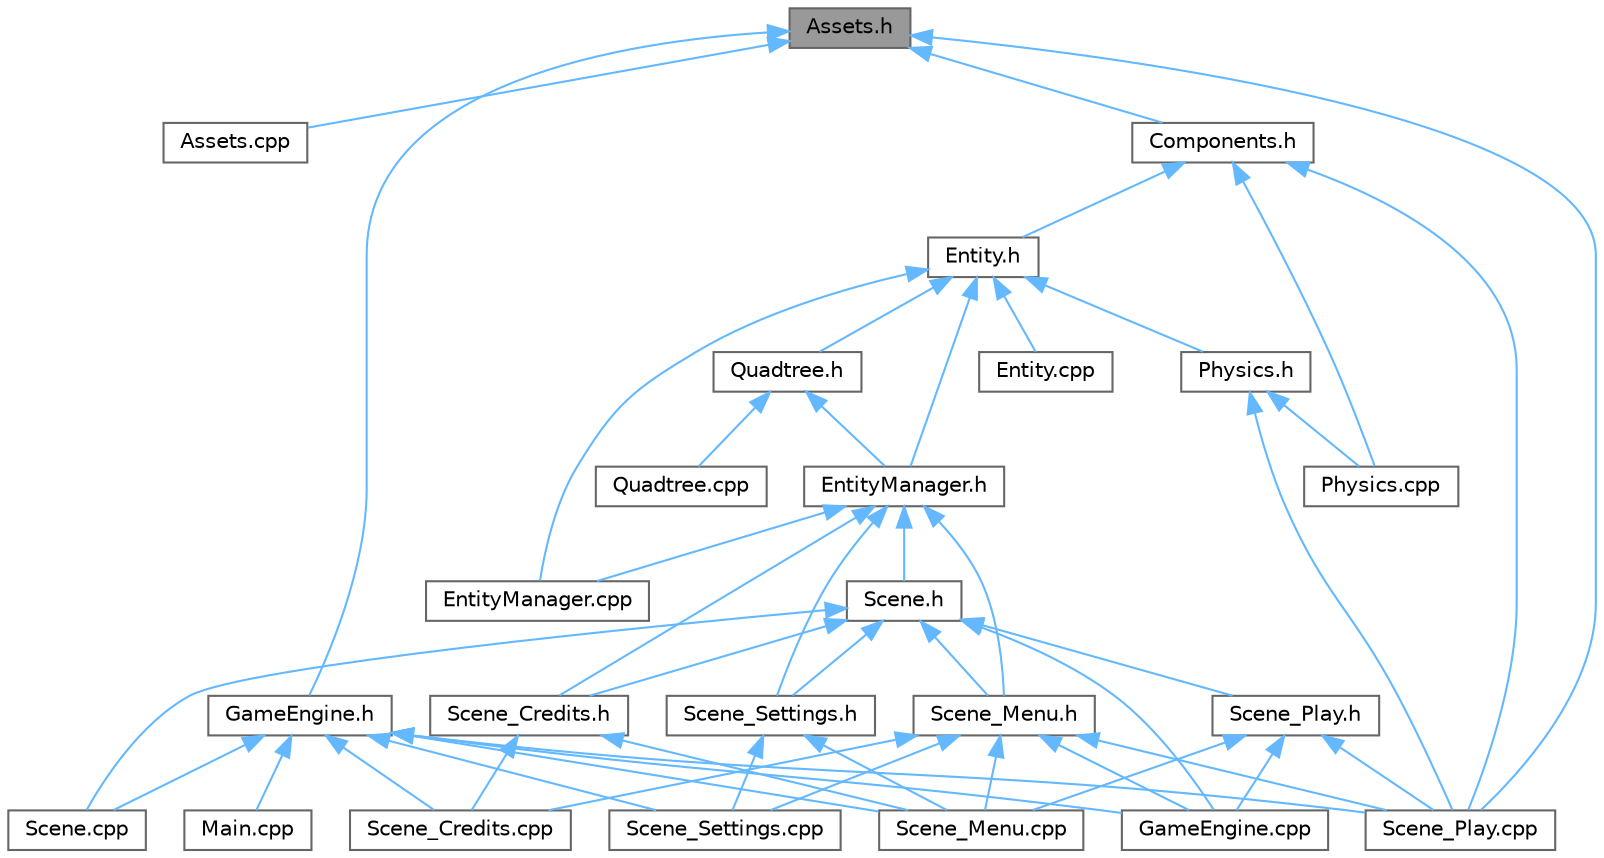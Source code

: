 digraph "Assets.h"
{
 // LATEX_PDF_SIZE
  bgcolor="transparent";
  edge [fontname=Helvetica,fontsize=10,labelfontname=Helvetica,labelfontsize=10];
  node [fontname=Helvetica,fontsize=10,shape=box,height=0.2,width=0.4];
  Node1 [id="Node000001",label="Assets.h",height=0.2,width=0.4,color="gray40", fillcolor="grey60", style="filled", fontcolor="black",tooltip=" "];
  Node1 -> Node2 [id="edge47_Node000001_Node000002",dir="back",color="steelblue1",style="solid",tooltip=" "];
  Node2 [id="Node000002",label="Assets.cpp",height=0.2,width=0.4,color="grey40", fillcolor="white", style="filled",URL="$_assets_8cpp.html",tooltip=" "];
  Node1 -> Node3 [id="edge48_Node000001_Node000003",dir="back",color="steelblue1",style="solid",tooltip=" "];
  Node3 [id="Node000003",label="Components.h",height=0.2,width=0.4,color="grey40", fillcolor="white", style="filled",URL="$_components_8h.html",tooltip=" "];
  Node3 -> Node4 [id="edge49_Node000003_Node000004",dir="back",color="steelblue1",style="solid",tooltip=" "];
  Node4 [id="Node000004",label="Entity.h",height=0.2,width=0.4,color="grey40", fillcolor="white", style="filled",URL="$_entity_8h.html",tooltip=" "];
  Node4 -> Node5 [id="edge50_Node000004_Node000005",dir="back",color="steelblue1",style="solid",tooltip=" "];
  Node5 [id="Node000005",label="Entity.cpp",height=0.2,width=0.4,color="grey40", fillcolor="white", style="filled",URL="$_entity_8cpp.html",tooltip=" "];
  Node4 -> Node6 [id="edge51_Node000004_Node000006",dir="back",color="steelblue1",style="solid",tooltip=" "];
  Node6 [id="Node000006",label="EntityManager.cpp",height=0.2,width=0.4,color="grey40", fillcolor="white", style="filled",URL="$_entity_manager_8cpp.html",tooltip=" "];
  Node4 -> Node7 [id="edge52_Node000004_Node000007",dir="back",color="steelblue1",style="solid",tooltip=" "];
  Node7 [id="Node000007",label="EntityManager.h",height=0.2,width=0.4,color="grey40", fillcolor="white", style="filled",URL="$_entity_manager_8h.html",tooltip=" "];
  Node7 -> Node6 [id="edge53_Node000007_Node000006",dir="back",color="steelblue1",style="solid",tooltip=" "];
  Node7 -> Node8 [id="edge54_Node000007_Node000008",dir="back",color="steelblue1",style="solid",tooltip=" "];
  Node8 [id="Node000008",label="Scene.h",height=0.2,width=0.4,color="grey40", fillcolor="white", style="filled",URL="$_scene_8h.html",tooltip=" "];
  Node8 -> Node9 [id="edge55_Node000008_Node000009",dir="back",color="steelblue1",style="solid",tooltip=" "];
  Node9 [id="Node000009",label="GameEngine.cpp",height=0.2,width=0.4,color="grey40", fillcolor="white", style="filled",URL="$_game_engine_8cpp.html",tooltip=" "];
  Node8 -> Node10 [id="edge56_Node000008_Node000010",dir="back",color="steelblue1",style="solid",tooltip=" "];
  Node10 [id="Node000010",label="Scene.cpp",height=0.2,width=0.4,color="grey40", fillcolor="white", style="filled",URL="$_scene_8cpp.html",tooltip=" "];
  Node8 -> Node11 [id="edge57_Node000008_Node000011",dir="back",color="steelblue1",style="solid",tooltip=" "];
  Node11 [id="Node000011",label="Scene_Credits.h",height=0.2,width=0.4,color="grey40", fillcolor="white", style="filled",URL="$_scene___credits_8h.html",tooltip=" "];
  Node11 -> Node12 [id="edge58_Node000011_Node000012",dir="back",color="steelblue1",style="solid",tooltip=" "];
  Node12 [id="Node000012",label="Scene_Credits.cpp",height=0.2,width=0.4,color="grey40", fillcolor="white", style="filled",URL="$_scene___credits_8cpp.html",tooltip=" "];
  Node11 -> Node13 [id="edge59_Node000011_Node000013",dir="back",color="steelblue1",style="solid",tooltip=" "];
  Node13 [id="Node000013",label="Scene_Menu.cpp",height=0.2,width=0.4,color="grey40", fillcolor="white", style="filled",URL="$_scene___menu_8cpp.html",tooltip=" "];
  Node8 -> Node14 [id="edge60_Node000008_Node000014",dir="back",color="steelblue1",style="solid",tooltip=" "];
  Node14 [id="Node000014",label="Scene_Menu.h",height=0.2,width=0.4,color="grey40", fillcolor="white", style="filled",URL="$_scene___menu_8h.html",tooltip=" "];
  Node14 -> Node9 [id="edge61_Node000014_Node000009",dir="back",color="steelblue1",style="solid",tooltip=" "];
  Node14 -> Node12 [id="edge62_Node000014_Node000012",dir="back",color="steelblue1",style="solid",tooltip=" "];
  Node14 -> Node13 [id="edge63_Node000014_Node000013",dir="back",color="steelblue1",style="solid",tooltip=" "];
  Node14 -> Node15 [id="edge64_Node000014_Node000015",dir="back",color="steelblue1",style="solid",tooltip=" "];
  Node15 [id="Node000015",label="Scene_Play.cpp",height=0.2,width=0.4,color="grey40", fillcolor="white", style="filled",URL="$_scene___play_8cpp.html",tooltip=" "];
  Node14 -> Node16 [id="edge65_Node000014_Node000016",dir="back",color="steelblue1",style="solid",tooltip=" "];
  Node16 [id="Node000016",label="Scene_Settings.cpp",height=0.2,width=0.4,color="grey40", fillcolor="white", style="filled",URL="$_scene___settings_8cpp.html",tooltip=" "];
  Node8 -> Node17 [id="edge66_Node000008_Node000017",dir="back",color="steelblue1",style="solid",tooltip=" "];
  Node17 [id="Node000017",label="Scene_Play.h",height=0.2,width=0.4,color="grey40", fillcolor="white", style="filled",URL="$_scene___play_8h.html",tooltip=" "];
  Node17 -> Node9 [id="edge67_Node000017_Node000009",dir="back",color="steelblue1",style="solid",tooltip=" "];
  Node17 -> Node13 [id="edge68_Node000017_Node000013",dir="back",color="steelblue1",style="solid",tooltip=" "];
  Node17 -> Node15 [id="edge69_Node000017_Node000015",dir="back",color="steelblue1",style="solid",tooltip=" "];
  Node8 -> Node18 [id="edge70_Node000008_Node000018",dir="back",color="steelblue1",style="solid",tooltip=" "];
  Node18 [id="Node000018",label="Scene_Settings.h",height=0.2,width=0.4,color="grey40", fillcolor="white", style="filled",URL="$_scene___settings_8h.html",tooltip=" "];
  Node18 -> Node13 [id="edge71_Node000018_Node000013",dir="back",color="steelblue1",style="solid",tooltip=" "];
  Node18 -> Node16 [id="edge72_Node000018_Node000016",dir="back",color="steelblue1",style="solid",tooltip=" "];
  Node7 -> Node11 [id="edge73_Node000007_Node000011",dir="back",color="steelblue1",style="solid",tooltip=" "];
  Node7 -> Node14 [id="edge74_Node000007_Node000014",dir="back",color="steelblue1",style="solid",tooltip=" "];
  Node7 -> Node18 [id="edge75_Node000007_Node000018",dir="back",color="steelblue1",style="solid",tooltip=" "];
  Node4 -> Node19 [id="edge76_Node000004_Node000019",dir="back",color="steelblue1",style="solid",tooltip=" "];
  Node19 [id="Node000019",label="Physics.h",height=0.2,width=0.4,color="grey40", fillcolor="white", style="filled",URL="$_physics_8h.html",tooltip=" "];
  Node19 -> Node20 [id="edge77_Node000019_Node000020",dir="back",color="steelblue1",style="solid",tooltip=" "];
  Node20 [id="Node000020",label="Physics.cpp",height=0.2,width=0.4,color="grey40", fillcolor="white", style="filled",URL="$_physics_8cpp.html",tooltip=" "];
  Node19 -> Node15 [id="edge78_Node000019_Node000015",dir="back",color="steelblue1",style="solid",tooltip=" "];
  Node4 -> Node21 [id="edge79_Node000004_Node000021",dir="back",color="steelblue1",style="solid",tooltip=" "];
  Node21 [id="Node000021",label="Quadtree.h",height=0.2,width=0.4,color="grey40", fillcolor="white", style="filled",URL="$_quadtree_8h.html",tooltip=" "];
  Node21 -> Node7 [id="edge80_Node000021_Node000007",dir="back",color="steelblue1",style="solid",tooltip=" "];
  Node21 -> Node22 [id="edge81_Node000021_Node000022",dir="back",color="steelblue1",style="solid",tooltip=" "];
  Node22 [id="Node000022",label="Quadtree.cpp",height=0.2,width=0.4,color="grey40", fillcolor="white", style="filled",URL="$_quadtree_8cpp.html",tooltip=" "];
  Node3 -> Node20 [id="edge82_Node000003_Node000020",dir="back",color="steelblue1",style="solid",tooltip=" "];
  Node3 -> Node15 [id="edge83_Node000003_Node000015",dir="back",color="steelblue1",style="solid",tooltip=" "];
  Node1 -> Node23 [id="edge84_Node000001_Node000023",dir="back",color="steelblue1",style="solid",tooltip=" "];
  Node23 [id="Node000023",label="GameEngine.h",height=0.2,width=0.4,color="grey40", fillcolor="white", style="filled",URL="$_game_engine_8h.html",tooltip=" "];
  Node23 -> Node9 [id="edge85_Node000023_Node000009",dir="back",color="steelblue1",style="solid",tooltip=" "];
  Node23 -> Node24 [id="edge86_Node000023_Node000024",dir="back",color="steelblue1",style="solid",tooltip=" "];
  Node24 [id="Node000024",label="Main.cpp",height=0.2,width=0.4,color="grey40", fillcolor="white", style="filled",URL="$_main_8cpp.html",tooltip=" "];
  Node23 -> Node10 [id="edge87_Node000023_Node000010",dir="back",color="steelblue1",style="solid",tooltip=" "];
  Node23 -> Node12 [id="edge88_Node000023_Node000012",dir="back",color="steelblue1",style="solid",tooltip=" "];
  Node23 -> Node13 [id="edge89_Node000023_Node000013",dir="back",color="steelblue1",style="solid",tooltip=" "];
  Node23 -> Node15 [id="edge90_Node000023_Node000015",dir="back",color="steelblue1",style="solid",tooltip=" "];
  Node23 -> Node16 [id="edge91_Node000023_Node000016",dir="back",color="steelblue1",style="solid",tooltip=" "];
  Node1 -> Node15 [id="edge92_Node000001_Node000015",dir="back",color="steelblue1",style="solid",tooltip=" "];
}
